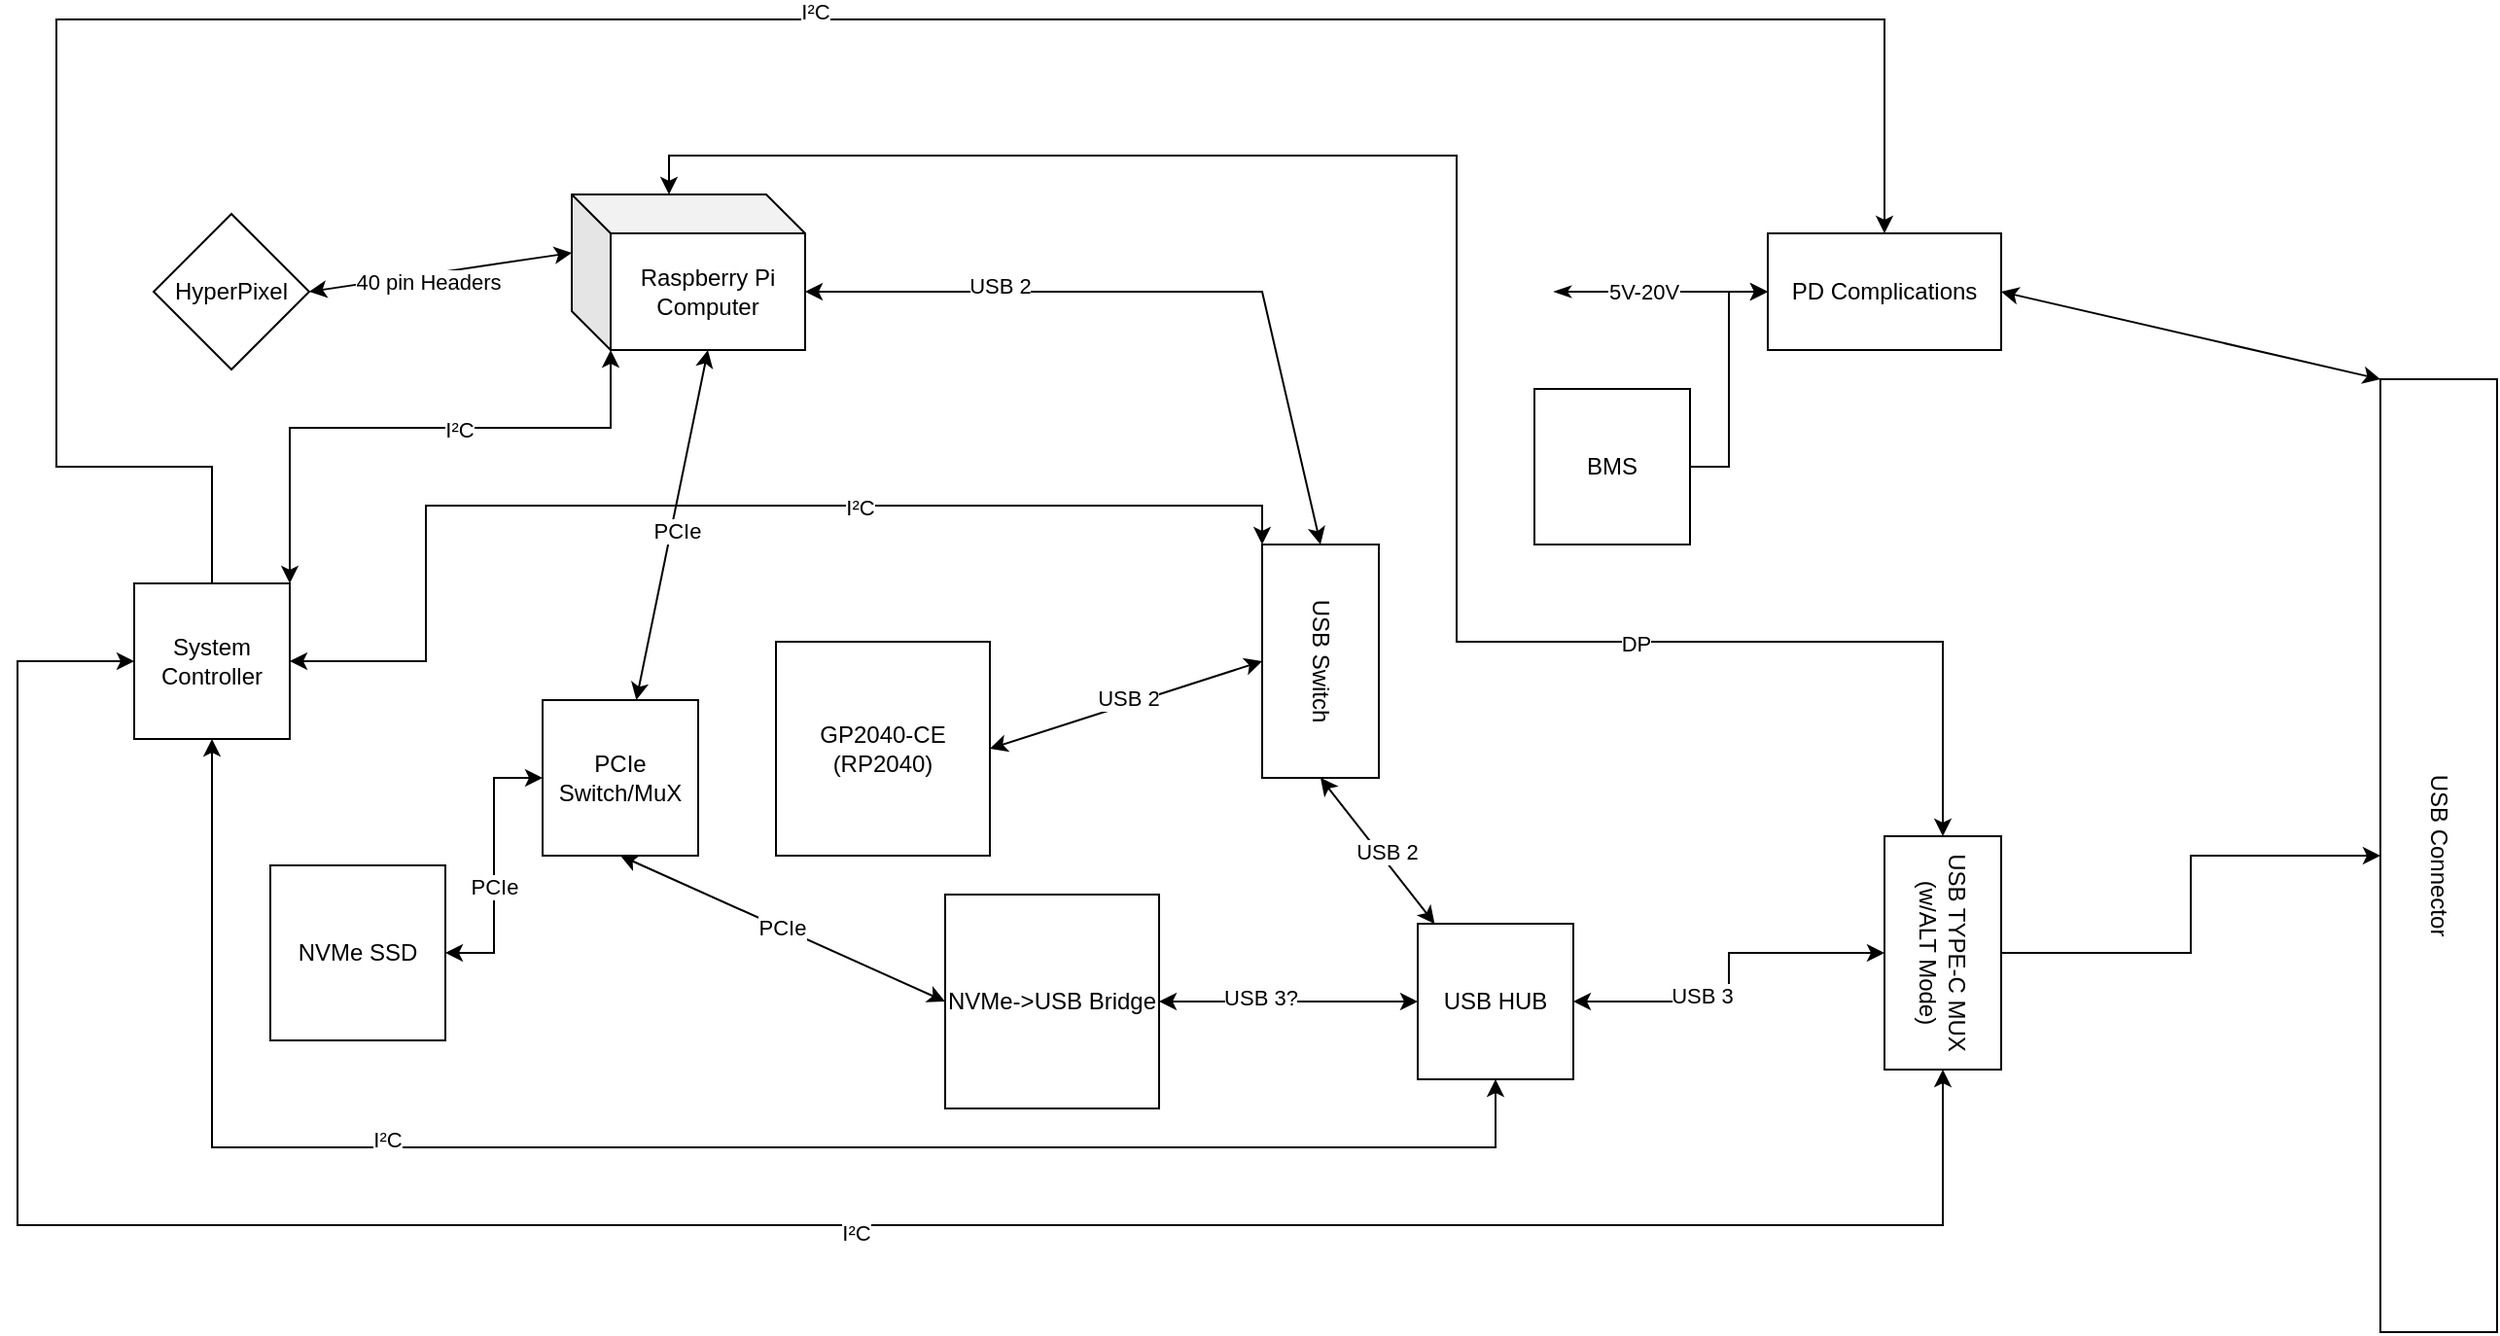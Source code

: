 <mxfile version="24.4.4" type="github">
  <diagram name="Page-1" id="90a13364-a465-7bf4-72fc-28e22215d7a0">
    <mxGraphModel dx="1434" dy="790" grid="1" gridSize="10" guides="1" tooltips="1" connect="1" arrows="1" fold="1" page="1" pageScale="1.5" pageWidth="1169" pageHeight="826" background="none" math="0" shadow="0">
      <root>
        <mxCell id="0" style=";html=1;" />
        <mxCell id="1" style=";html=1;" parent="0" />
        <mxCell id="w7BaEIjb60HvUmD8dpEL-1" value="USB Connector" style="rounded=0;whiteSpace=wrap;html=1;rotation=90;" vertex="1" parent="1">
          <mxGeometry x="1140" y="540" width="490" height="60" as="geometry" />
        </mxCell>
        <mxCell id="w7BaEIjb60HvUmD8dpEL-2" value="GP2040-CE&lt;div&gt;(RP2040)&lt;/div&gt;" style="whiteSpace=wrap;html=1;aspect=fixed;" vertex="1" parent="1">
          <mxGeometry x="530" y="460" width="110" height="110" as="geometry" />
        </mxCell>
        <mxCell id="w7BaEIjb60HvUmD8dpEL-3" value="NVMe SSD" style="whiteSpace=wrap;html=1;aspect=fixed;" vertex="1" parent="1">
          <mxGeometry x="270" y="575" width="90" height="90" as="geometry" />
        </mxCell>
        <mxCell id="w7BaEIjb60HvUmD8dpEL-4" value="PD Complications" style="rounded=0;whiteSpace=wrap;html=1;" vertex="1" parent="1">
          <mxGeometry x="1040" y="250" width="120" height="60" as="geometry" />
        </mxCell>
        <mxCell id="w7BaEIjb60HvUmD8dpEL-7" value="NVMe-&amp;gt;USB Bridge" style="whiteSpace=wrap;html=1;aspect=fixed;" vertex="1" parent="1">
          <mxGeometry x="617" y="590" width="110" height="110" as="geometry" />
        </mxCell>
        <mxCell id="w7BaEIjb60HvUmD8dpEL-8" value="" style="endArrow=classic;startArrow=classic;html=1;rounded=0;entryX=0;entryY=0.5;entryDx=0;entryDy=0;exitX=0.5;exitY=1;exitDx=0;exitDy=0;" edge="1" parent="1" source="w7BaEIjb60HvUmD8dpEL-54" target="w7BaEIjb60HvUmD8dpEL-7">
          <mxGeometry width="100" height="100" relative="1" as="geometry">
            <mxPoint x="572" y="650" as="sourcePoint" />
            <mxPoint x="672" y="550" as="targetPoint" />
          </mxGeometry>
        </mxCell>
        <mxCell id="w7BaEIjb60HvUmD8dpEL-53" value="PCIe" style="edgeLabel;html=1;align=center;verticalAlign=middle;resizable=0;points=[];" vertex="1" connectable="0" parent="w7BaEIjb60HvUmD8dpEL-8">
          <mxGeometry x="-0.013" relative="1" as="geometry">
            <mxPoint as="offset" />
          </mxGeometry>
        </mxCell>
        <mxCell id="w7BaEIjb60HvUmD8dpEL-9" value="" style="endArrow=classic;startArrow=classic;html=1;rounded=0;entryX=0;entryY=1;entryDx=0;entryDy=0;exitX=1;exitY=0.5;exitDx=0;exitDy=0;" edge="1" parent="1" source="w7BaEIjb60HvUmD8dpEL-4" target="w7BaEIjb60HvUmD8dpEL-1">
          <mxGeometry width="100" height="100" relative="1" as="geometry">
            <mxPoint x="980" y="600" as="sourcePoint" />
            <mxPoint x="1080" y="500" as="targetPoint" />
          </mxGeometry>
        </mxCell>
        <mxCell id="w7BaEIjb60HvUmD8dpEL-13" value="" style="endArrow=classicThin;html=1;rounded=0;exitX=0;exitY=0.5;exitDx=0;exitDy=0;endFill=1;startArrow=classic;startFill=1;" edge="1" parent="1" source="w7BaEIjb60HvUmD8dpEL-4">
          <mxGeometry width="50" height="50" relative="1" as="geometry">
            <mxPoint x="930" y="230" as="sourcePoint" />
            <mxPoint x="930" y="280" as="targetPoint" />
          </mxGeometry>
        </mxCell>
        <mxCell id="w7BaEIjb60HvUmD8dpEL-14" value="5V-20V" style="edgeLabel;html=1;align=center;verticalAlign=middle;resizable=0;points=[];" vertex="1" connectable="0" parent="w7BaEIjb60HvUmD8dpEL-13">
          <mxGeometry x="0.164" relative="1" as="geometry">
            <mxPoint as="offset" />
          </mxGeometry>
        </mxCell>
        <mxCell id="w7BaEIjb60HvUmD8dpEL-15" value="Raspberry Pi Computer" style="shape=cube;whiteSpace=wrap;html=1;boundedLbl=1;backgroundOutline=1;darkOpacity=0.05;darkOpacity2=0.1;" vertex="1" parent="1">
          <mxGeometry x="425" y="230" width="120" height="80" as="geometry" />
        </mxCell>
        <mxCell id="w7BaEIjb60HvUmD8dpEL-16" value="HyperPixel" style="rhombus;whiteSpace=wrap;html=1;" vertex="1" parent="1">
          <mxGeometry x="210" y="240" width="80" height="80" as="geometry" />
        </mxCell>
        <mxCell id="w7BaEIjb60HvUmD8dpEL-17" value="" style="endArrow=classic;startArrow=classic;html=1;rounded=0;entryX=0;entryY=0;entryDx=0;entryDy=30;entryPerimeter=0;exitX=1;exitY=0.5;exitDx=0;exitDy=0;" edge="1" parent="1" source="w7BaEIjb60HvUmD8dpEL-16" target="w7BaEIjb60HvUmD8dpEL-15">
          <mxGeometry width="50" height="50" relative="1" as="geometry">
            <mxPoint x="290" y="280" as="sourcePoint" />
            <mxPoint x="340" y="230" as="targetPoint" />
          </mxGeometry>
        </mxCell>
        <mxCell id="w7BaEIjb60HvUmD8dpEL-43" value="40 pin Headers" style="edgeLabel;html=1;align=center;verticalAlign=middle;resizable=0;points=[];" vertex="1" connectable="0" parent="w7BaEIjb60HvUmD8dpEL-17">
          <mxGeometry x="-0.105" y="-4" relative="1" as="geometry">
            <mxPoint as="offset" />
          </mxGeometry>
        </mxCell>
        <mxCell id="w7BaEIjb60HvUmD8dpEL-18" value="" style="endArrow=classic;startArrow=classic;html=1;rounded=0;entryX=0;entryY=0;entryDx=70;entryDy=80;entryPerimeter=0;" edge="1" parent="1" source="w7BaEIjb60HvUmD8dpEL-54" target="w7BaEIjb60HvUmD8dpEL-15">
          <mxGeometry width="50" height="50" relative="1" as="geometry">
            <mxPoint x="567" y="320" as="sourcePoint" />
            <mxPoint x="617" y="270" as="targetPoint" />
          </mxGeometry>
        </mxCell>
        <mxCell id="w7BaEIjb60HvUmD8dpEL-52" value="PCIe" style="edgeLabel;html=1;align=center;verticalAlign=middle;resizable=0;points=[];" vertex="1" connectable="0" parent="w7BaEIjb60HvUmD8dpEL-18">
          <mxGeometry x="-0.028" y="-3" relative="1" as="geometry">
            <mxPoint as="offset" />
          </mxGeometry>
        </mxCell>
        <mxCell id="w7BaEIjb60HvUmD8dpEL-19" value="USB Switch" style="rounded=0;whiteSpace=wrap;html=1;rotation=90;" vertex="1" parent="1">
          <mxGeometry x="750" y="440" width="120" height="60" as="geometry" />
        </mxCell>
        <mxCell id="w7BaEIjb60HvUmD8dpEL-20" value="" style="endArrow=classic;startArrow=classic;html=1;rounded=0;entryX=0.5;entryY=1;entryDx=0;entryDy=0;exitX=1;exitY=0.5;exitDx=0;exitDy=0;" edge="1" parent="1" source="w7BaEIjb60HvUmD8dpEL-2" target="w7BaEIjb60HvUmD8dpEL-19">
          <mxGeometry width="50" height="50" relative="1" as="geometry">
            <mxPoint x="820" y="550" as="sourcePoint" />
            <mxPoint x="870" y="500" as="targetPoint" />
          </mxGeometry>
        </mxCell>
        <mxCell id="w7BaEIjb60HvUmD8dpEL-30" value="USB 2" style="edgeLabel;html=1;align=center;verticalAlign=middle;resizable=0;points=[];" vertex="1" connectable="0" parent="w7BaEIjb60HvUmD8dpEL-20">
          <mxGeometry x="0.028" y="3" relative="1" as="geometry">
            <mxPoint as="offset" />
          </mxGeometry>
        </mxCell>
        <mxCell id="w7BaEIjb60HvUmD8dpEL-21" value="" style="endArrow=classic;startArrow=classic;html=1;rounded=0;exitX=0;exitY=0.5;exitDx=0;exitDy=0;entryX=0;entryY=0;entryDx=120;entryDy=50;entryPerimeter=0;" edge="1" parent="1" source="w7BaEIjb60HvUmD8dpEL-19" target="w7BaEIjb60HvUmD8dpEL-15">
          <mxGeometry width="50" height="50" relative="1" as="geometry">
            <mxPoint x="820" y="550" as="sourcePoint" />
            <mxPoint x="870" y="500" as="targetPoint" />
            <Array as="points">
              <mxPoint x="780" y="280" />
              <mxPoint x="740" y="280" />
            </Array>
          </mxGeometry>
        </mxCell>
        <mxCell id="w7BaEIjb60HvUmD8dpEL-31" value="USB 2" style="edgeLabel;html=1;align=center;verticalAlign=middle;resizable=0;points=[];" vertex="1" connectable="0" parent="w7BaEIjb60HvUmD8dpEL-21">
          <mxGeometry x="0.457" y="-3" relative="1" as="geometry">
            <mxPoint as="offset" />
          </mxGeometry>
        </mxCell>
        <mxCell id="w7BaEIjb60HvUmD8dpEL-22" value="" style="endArrow=classic;startArrow=classic;html=1;rounded=0;exitX=1;exitY=0.5;exitDx=0;exitDy=0;" edge="1" parent="1" source="w7BaEIjb60HvUmD8dpEL-19" target="w7BaEIjb60HvUmD8dpEL-23">
          <mxGeometry width="50" height="50" relative="1" as="geometry">
            <mxPoint x="870" y="730" as="sourcePoint" />
            <mxPoint x="920" y="680" as="targetPoint" />
          </mxGeometry>
        </mxCell>
        <mxCell id="w7BaEIjb60HvUmD8dpEL-32" value="USB 2" style="edgeLabel;html=1;align=center;verticalAlign=middle;resizable=0;points=[];" vertex="1" connectable="0" parent="w7BaEIjb60HvUmD8dpEL-22">
          <mxGeometry x="0.056" y="3" relative="1" as="geometry">
            <mxPoint as="offset" />
          </mxGeometry>
        </mxCell>
        <mxCell id="w7BaEIjb60HvUmD8dpEL-23" value="USB HUB" style="whiteSpace=wrap;html=1;aspect=fixed;" vertex="1" parent="1">
          <mxGeometry x="860" y="605" width="80" height="80" as="geometry" />
        </mxCell>
        <mxCell id="w7BaEIjb60HvUmD8dpEL-24" value="" style="endArrow=classic;startArrow=classic;html=1;rounded=0;entryX=0;entryY=0.5;entryDx=0;entryDy=0;exitX=1;exitY=0.5;exitDx=0;exitDy=0;" edge="1" parent="1" source="w7BaEIjb60HvUmD8dpEL-7" target="w7BaEIjb60HvUmD8dpEL-23">
          <mxGeometry width="50" height="50" relative="1" as="geometry">
            <mxPoint x="820" y="550" as="sourcePoint" />
            <mxPoint x="870" y="500" as="targetPoint" />
          </mxGeometry>
        </mxCell>
        <mxCell id="w7BaEIjb60HvUmD8dpEL-29" value="USB 3?" style="edgeLabel;html=1;align=center;verticalAlign=middle;resizable=0;points=[];" vertex="1" connectable="0" parent="w7BaEIjb60HvUmD8dpEL-24">
          <mxGeometry x="-0.218" y="2" relative="1" as="geometry">
            <mxPoint as="offset" />
          </mxGeometry>
        </mxCell>
        <mxCell id="w7BaEIjb60HvUmD8dpEL-27" style="edgeStyle=orthogonalEdgeStyle;rounded=0;orthogonalLoop=1;jettySize=auto;html=1;entryX=1;entryY=0.5;entryDx=0;entryDy=0;startArrow=classic;startFill=1;" edge="1" parent="1" source="w7BaEIjb60HvUmD8dpEL-26" target="w7BaEIjb60HvUmD8dpEL-23">
          <mxGeometry relative="1" as="geometry" />
        </mxCell>
        <mxCell id="w7BaEIjb60HvUmD8dpEL-33" value="USB 3" style="edgeLabel;html=1;align=center;verticalAlign=middle;resizable=0;points=[];" vertex="1" connectable="0" parent="w7BaEIjb60HvUmD8dpEL-27">
          <mxGeometry x="0.286" y="-3" relative="1" as="geometry">
            <mxPoint as="offset" />
          </mxGeometry>
        </mxCell>
        <mxCell id="w7BaEIjb60HvUmD8dpEL-35" style="edgeStyle=orthogonalEdgeStyle;rounded=0;orthogonalLoop=1;jettySize=auto;html=1;" edge="1" parent="1" source="w7BaEIjb60HvUmD8dpEL-26" target="w7BaEIjb60HvUmD8dpEL-1">
          <mxGeometry relative="1" as="geometry" />
        </mxCell>
        <mxCell id="w7BaEIjb60HvUmD8dpEL-26" value="USB TYPE-C MUX&lt;div&gt;(w/ALT Mode)&lt;/div&gt;" style="rounded=0;whiteSpace=wrap;html=1;rotation=90;" vertex="1" parent="1">
          <mxGeometry x="1070" y="590" width="120" height="60" as="geometry" />
        </mxCell>
        <mxCell id="w7BaEIjb60HvUmD8dpEL-28" style="edgeStyle=orthogonalEdgeStyle;rounded=0;orthogonalLoop=1;jettySize=auto;html=1;entryX=0;entryY=0;entryDx=50;entryDy=0;entryPerimeter=0;startArrow=classic;startFill=1;" edge="1" parent="1" source="w7BaEIjb60HvUmD8dpEL-26" target="w7BaEIjb60HvUmD8dpEL-15">
          <mxGeometry relative="1" as="geometry">
            <Array as="points">
              <mxPoint x="1130" y="460" />
              <mxPoint x="880" y="460" />
              <mxPoint x="880" y="210" />
              <mxPoint x="475" y="210" />
            </Array>
          </mxGeometry>
        </mxCell>
        <mxCell id="w7BaEIjb60HvUmD8dpEL-34" value="DP" style="edgeLabel;html=1;align=center;verticalAlign=middle;resizable=0;points=[];" vertex="1" connectable="0" parent="w7BaEIjb60HvUmD8dpEL-28">
          <mxGeometry x="-0.497" y="1" relative="1" as="geometry">
            <mxPoint as="offset" />
          </mxGeometry>
        </mxCell>
        <mxCell id="w7BaEIjb60HvUmD8dpEL-37" style="edgeStyle=orthogonalEdgeStyle;rounded=0;orthogonalLoop=1;jettySize=auto;html=1;entryX=0.5;entryY=0;entryDx=0;entryDy=0;" edge="1" parent="1" source="w7BaEIjb60HvUmD8dpEL-36" target="w7BaEIjb60HvUmD8dpEL-4">
          <mxGeometry relative="1" as="geometry">
            <Array as="points">
              <mxPoint x="240" y="370" />
              <mxPoint x="160" y="370" />
              <mxPoint x="160" y="140" />
              <mxPoint x="1100" y="140" />
            </Array>
          </mxGeometry>
        </mxCell>
        <mxCell id="w7BaEIjb60HvUmD8dpEL-38" value="I²C" style="edgeLabel;html=1;align=center;verticalAlign=middle;resizable=0;points=[];" vertex="1" connectable="0" parent="w7BaEIjb60HvUmD8dpEL-37">
          <mxGeometry x="0.07" y="4" relative="1" as="geometry">
            <mxPoint as="offset" />
          </mxGeometry>
        </mxCell>
        <mxCell id="w7BaEIjb60HvUmD8dpEL-39" style="edgeStyle=orthogonalEdgeStyle;rounded=0;orthogonalLoop=1;jettySize=auto;html=1;entryX=0;entryY=1;entryDx=0;entryDy=0;startArrow=classic;startFill=1;" edge="1" parent="1" source="w7BaEIjb60HvUmD8dpEL-36" target="w7BaEIjb60HvUmD8dpEL-19">
          <mxGeometry relative="1" as="geometry">
            <Array as="points">
              <mxPoint x="350" y="470" />
              <mxPoint x="350" y="390" />
              <mxPoint x="780" y="390" />
            </Array>
          </mxGeometry>
        </mxCell>
        <mxCell id="w7BaEIjb60HvUmD8dpEL-40" value="I²C" style="edgeLabel;html=1;align=center;verticalAlign=middle;resizable=0;points=[];" vertex="1" connectable="0" parent="w7BaEIjb60HvUmD8dpEL-39">
          <mxGeometry x="0.243" y="-1" relative="1" as="geometry">
            <mxPoint as="offset" />
          </mxGeometry>
        </mxCell>
        <mxCell id="w7BaEIjb60HvUmD8dpEL-45" style="edgeStyle=orthogonalEdgeStyle;rounded=0;orthogonalLoop=1;jettySize=auto;html=1;entryX=0.5;entryY=1;entryDx=0;entryDy=0;startArrow=classic;startFill=1;" edge="1" parent="1" source="w7BaEIjb60HvUmD8dpEL-36" target="w7BaEIjb60HvUmD8dpEL-23">
          <mxGeometry relative="1" as="geometry">
            <Array as="points">
              <mxPoint x="240" y="720" />
              <mxPoint x="900" y="720" />
            </Array>
          </mxGeometry>
        </mxCell>
        <mxCell id="w7BaEIjb60HvUmD8dpEL-46" value="I²C" style="edgeLabel;html=1;align=center;verticalAlign=middle;resizable=0;points=[];" vertex="1" connectable="0" parent="w7BaEIjb60HvUmD8dpEL-45">
          <mxGeometry x="-0.337" y="4" relative="1" as="geometry">
            <mxPoint as="offset" />
          </mxGeometry>
        </mxCell>
        <mxCell id="w7BaEIjb60HvUmD8dpEL-47" style="edgeStyle=orthogonalEdgeStyle;rounded=0;orthogonalLoop=1;jettySize=auto;html=1;entryX=1;entryY=0.5;entryDx=0;entryDy=0;startArrow=classic;startFill=1;" edge="1" parent="1" source="w7BaEIjb60HvUmD8dpEL-36" target="w7BaEIjb60HvUmD8dpEL-26">
          <mxGeometry relative="1" as="geometry">
            <Array as="points">
              <mxPoint x="140" y="470" />
              <mxPoint x="140" y="760" />
              <mxPoint x="1130" y="760" />
            </Array>
          </mxGeometry>
        </mxCell>
        <mxCell id="w7BaEIjb60HvUmD8dpEL-48" value="I²C" style="edgeLabel;html=1;align=center;verticalAlign=middle;resizable=0;points=[];" vertex="1" connectable="0" parent="w7BaEIjb60HvUmD8dpEL-47">
          <mxGeometry x="0.1" y="-4" relative="1" as="geometry">
            <mxPoint as="offset" />
          </mxGeometry>
        </mxCell>
        <mxCell id="w7BaEIjb60HvUmD8dpEL-36" value="System Controller" style="whiteSpace=wrap;html=1;aspect=fixed;" vertex="1" parent="1">
          <mxGeometry x="200" y="430" width="80" height="80" as="geometry" />
        </mxCell>
        <mxCell id="w7BaEIjb60HvUmD8dpEL-41" style="edgeStyle=orthogonalEdgeStyle;rounded=0;orthogonalLoop=1;jettySize=auto;html=1;entryX=0;entryY=0;entryDx=20;entryDy=80;entryPerimeter=0;startArrow=classic;startFill=1;" edge="1" parent="1" source="w7BaEIjb60HvUmD8dpEL-36" target="w7BaEIjb60HvUmD8dpEL-15">
          <mxGeometry relative="1" as="geometry">
            <Array as="points">
              <mxPoint x="280" y="350" />
              <mxPoint x="445" y="350" />
            </Array>
          </mxGeometry>
        </mxCell>
        <mxCell id="w7BaEIjb60HvUmD8dpEL-42" value="I²C" style="edgeLabel;html=1;align=center;verticalAlign=middle;resizable=0;points=[];" vertex="1" connectable="0" parent="w7BaEIjb60HvUmD8dpEL-41">
          <mxGeometry x="0.172" y="-1" relative="1" as="geometry">
            <mxPoint as="offset" />
          </mxGeometry>
        </mxCell>
        <mxCell id="w7BaEIjb60HvUmD8dpEL-50" style="edgeStyle=orthogonalEdgeStyle;rounded=0;orthogonalLoop=1;jettySize=auto;html=1;entryX=0;entryY=0.5;entryDx=0;entryDy=0;" edge="1" parent="1" source="w7BaEIjb60HvUmD8dpEL-49" target="w7BaEIjb60HvUmD8dpEL-4">
          <mxGeometry relative="1" as="geometry" />
        </mxCell>
        <mxCell id="w7BaEIjb60HvUmD8dpEL-49" value="BMS" style="whiteSpace=wrap;html=1;aspect=fixed;" vertex="1" parent="1">
          <mxGeometry x="920" y="330" width="80" height="80" as="geometry" />
        </mxCell>
        <mxCell id="w7BaEIjb60HvUmD8dpEL-55" style="edgeStyle=orthogonalEdgeStyle;rounded=0;orthogonalLoop=1;jettySize=auto;html=1;entryX=1;entryY=0.5;entryDx=0;entryDy=0;startArrow=classic;startFill=1;" edge="1" parent="1" source="w7BaEIjb60HvUmD8dpEL-54" target="w7BaEIjb60HvUmD8dpEL-3">
          <mxGeometry relative="1" as="geometry" />
        </mxCell>
        <mxCell id="w7BaEIjb60HvUmD8dpEL-56" value="PCIe" style="edgeLabel;html=1;align=center;verticalAlign=middle;resizable=0;points=[];" vertex="1" connectable="0" parent="w7BaEIjb60HvUmD8dpEL-55">
          <mxGeometry x="0.157" relative="1" as="geometry">
            <mxPoint as="offset" />
          </mxGeometry>
        </mxCell>
        <mxCell id="w7BaEIjb60HvUmD8dpEL-54" value="PCIe Switch/MuX" style="whiteSpace=wrap;html=1;aspect=fixed;" vertex="1" parent="1">
          <mxGeometry x="410" y="490" width="80" height="80" as="geometry" />
        </mxCell>
      </root>
    </mxGraphModel>
  </diagram>
</mxfile>

